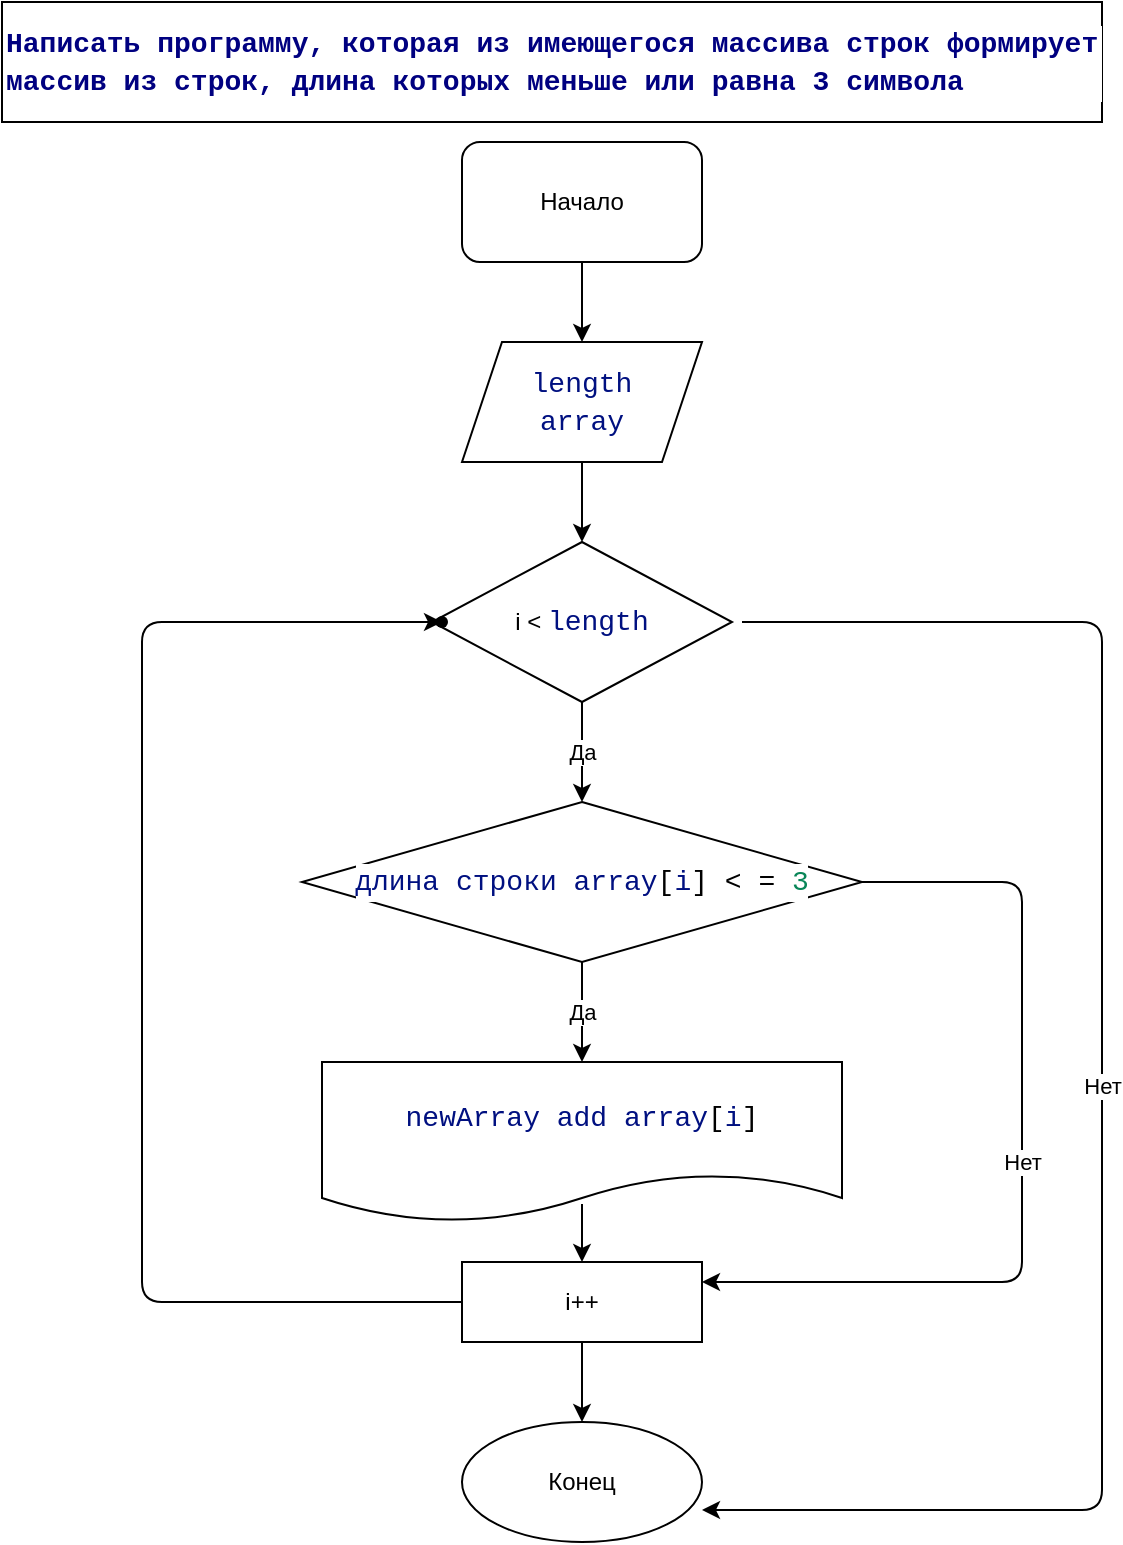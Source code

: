 <mxfile>
    <diagram id="PKL8zudxh8d166X7qx_v" name="Page-1">
        <mxGraphModel dx="1660" dy="1728" grid="1" gridSize="10" guides="1" tooltips="1" connect="1" arrows="1" fold="1" page="1" pageScale="1" pageWidth="827" pageHeight="1169" math="0" shadow="0">
            <root>
                <mxCell id="0"/>
                <mxCell id="1" parent="0"/>
                <mxCell id="2" value="&lt;div style=&quot;background-color: rgb(255 , 255 , 255) ; font-family: &amp;#34;consolas&amp;#34; , &amp;#34;courier new&amp;#34; , monospace ; font-size: 14px ; line-height: 19px&quot;&gt;&lt;span style=&quot;color: #000080 ; font-weight: bold&quot;&gt;Написать программу, которая из имеющегося массива строк формирует массив из строк, длина которых меньше или равна 3 символа&lt;/span&gt;&lt;/div&gt;" style="whiteSpace=wrap;html=1;align=left;" vertex="1" parent="1">
                    <mxGeometry x="-40" y="-20" width="550" height="60" as="geometry"/>
                </mxCell>
                <mxCell id="3" value="Начало" style="rounded=1;whiteSpace=wrap;html=1;" vertex="1" parent="1">
                    <mxGeometry x="190" y="50" width="120" height="60" as="geometry"/>
                </mxCell>
                <mxCell id="11" value="" style="edgeStyle=none;html=1;entryX=0.5;entryY=0;entryDx=0;entryDy=0;exitX=0.5;exitY=1;exitDx=0;exitDy=0;" edge="1" parent="1" source="3">
                    <mxGeometry relative="1" as="geometry">
                        <mxPoint x="250" y="120" as="sourcePoint"/>
                        <mxPoint x="250.0" y="150" as="targetPoint"/>
                    </mxGeometry>
                </mxCell>
                <mxCell id="13" value="" style="edgeStyle=none;html=1;" edge="1" parent="1" target="12">
                    <mxGeometry relative="1" as="geometry">
                        <mxPoint x="250.0" y="210" as="sourcePoint"/>
                    </mxGeometry>
                </mxCell>
                <mxCell id="15" value="Да" style="edgeStyle=none;html=1;" edge="1" parent="1" source="12" target="14">
                    <mxGeometry relative="1" as="geometry"/>
                </mxCell>
                <mxCell id="12" value="i &amp;lt;&amp;nbsp;&lt;span style=&quot;color: rgb(0 , 16 , 128) ; background-color: rgb(255 , 255 , 255) ; font-family: &amp;#34;consolas&amp;#34; , &amp;#34;courier new&amp;#34; , monospace ; font-size: 14px&quot;&gt;length&lt;/span&gt;" style="rhombus;whiteSpace=wrap;html=1;rounded=0;" vertex="1" parent="1">
                    <mxGeometry x="175" y="250" width="150" height="80" as="geometry"/>
                </mxCell>
                <mxCell id="17" value="Да" style="edgeStyle=none;html=1;" edge="1" parent="1" source="14" target="16">
                    <mxGeometry relative="1" as="geometry"/>
                </mxCell>
                <mxCell id="14" value="&lt;div style=&quot;background-color: rgb(255 , 255 , 255) ; font-family: &amp;#34;consolas&amp;#34; , &amp;#34;courier new&amp;#34; , monospace ; font-size: 14px ; line-height: 19px&quot;&gt;&lt;span style=&quot;color: #001080&quot;&gt;длина строки array&lt;/span&gt;[&lt;span style=&quot;color: #001080&quot;&gt;i&lt;/span&gt;]&amp;nbsp;&amp;lt; = &lt;span style=&quot;color: #098658&quot;&gt;3&lt;/span&gt;&lt;/div&gt;" style="rhombus;whiteSpace=wrap;html=1;rounded=0;" vertex="1" parent="1">
                    <mxGeometry x="110" y="380" width="280" height="80" as="geometry"/>
                </mxCell>
                <mxCell id="21" value="" style="edgeStyle=none;html=1;exitX=0.5;exitY=0.888;exitDx=0;exitDy=0;exitPerimeter=0;" edge="1" parent="1" source="16" target="20">
                    <mxGeometry relative="1" as="geometry"/>
                </mxCell>
                <mxCell id="16" value="&lt;div style=&quot;background-color: rgb(255 , 255 , 255) ; font-family: &amp;#34;consolas&amp;#34; , &amp;#34;courier new&amp;#34; , monospace ; font-size: 14px ; line-height: 19px&quot;&gt;&lt;span style=&quot;color: #001080&quot;&gt;newArray add&amp;nbsp;&lt;/span&gt;&lt;span style=&quot;color: #001080&quot;&gt;array&lt;/span&gt;[&lt;span style=&quot;color: #001080&quot;&gt;i&lt;/span&gt;]&lt;/div&gt;" style="shape=document;whiteSpace=wrap;html=1;boundedLbl=1;rounded=0;" vertex="1" parent="1">
                    <mxGeometry x="120" y="510" width="260" height="80" as="geometry"/>
                </mxCell>
                <mxCell id="18" value="Нет" style="edgeStyle=none;html=1;entryX=1;entryY=0.733;entryDx=0;entryDy=0;entryPerimeter=0;" edge="1" parent="1" target="24">
                    <mxGeometry relative="1" as="geometry">
                        <mxPoint x="330" y="290" as="sourcePoint"/>
                        <mxPoint x="400" y="660" as="targetPoint"/>
                        <Array as="points">
                            <mxPoint x="510" y="290"/>
                            <mxPoint x="510" y="734"/>
                        </Array>
                    </mxGeometry>
                </mxCell>
                <mxCell id="19" value="Нет" style="edgeStyle=none;html=1;entryX=1;entryY=0.25;entryDx=0;entryDy=0;" edge="1" parent="1" target="20">
                    <mxGeometry relative="1" as="geometry">
                        <mxPoint x="390" y="420" as="sourcePoint"/>
                        <mxPoint x="430" y="419.5" as="targetPoint"/>
                        <Array as="points">
                            <mxPoint x="470" y="420"/>
                            <mxPoint x="470" y="620"/>
                        </Array>
                    </mxGeometry>
                </mxCell>
                <mxCell id="23" value="" style="edgeStyle=none;html=1;" edge="1" parent="1" source="20" target="22">
                    <mxGeometry relative="1" as="geometry">
                        <Array as="points">
                            <mxPoint x="30" y="630"/>
                            <mxPoint x="30" y="290"/>
                        </Array>
                    </mxGeometry>
                </mxCell>
                <mxCell id="25" value="" style="edgeStyle=none;html=1;" edge="1" parent="1" source="20" target="24">
                    <mxGeometry relative="1" as="geometry"/>
                </mxCell>
                <mxCell id="20" value="i++" style="whiteSpace=wrap;html=1;rounded=0;" vertex="1" parent="1">
                    <mxGeometry x="190" y="610" width="120" height="40" as="geometry"/>
                </mxCell>
                <mxCell id="22" value="" style="shape=waypoint;sketch=0;size=6;pointerEvents=1;points=[];fillColor=default;resizable=0;rotatable=0;perimeter=centerPerimeter;snapToPoint=1;rounded=0;" vertex="1" parent="1">
                    <mxGeometry x="160" y="270" width="40" height="40" as="geometry"/>
                </mxCell>
                <mxCell id="24" value="Конец" style="ellipse;whiteSpace=wrap;html=1;rounded=0;" vertex="1" parent="1">
                    <mxGeometry x="190" y="690" width="120" height="60" as="geometry"/>
                </mxCell>
                <mxCell id="26" value="&lt;div style=&quot;background-color: rgb(255 , 255 , 255) ; font-family: &amp;#34;consolas&amp;#34; , &amp;#34;courier new&amp;#34; , monospace ; font-size: 14px ; line-height: 19px&quot;&gt;&lt;span style=&quot;color: rgb(0 , 16 , 128)&quot;&gt;length&lt;/span&gt;&lt;/div&gt;&lt;div style=&quot;background-color: rgb(255 , 255 , 255) ; font-family: &amp;#34;consolas&amp;#34; , &amp;#34;courier new&amp;#34; , monospace ; font-size: 14px ; line-height: 19px&quot;&gt;&lt;span style=&quot;color: rgb(0 , 16 , 128)&quot;&gt;array&lt;/span&gt;&lt;/div&gt;" style="shape=parallelogram;perimeter=parallelogramPerimeter;whiteSpace=wrap;html=1;fixedSize=1;" vertex="1" parent="1">
                    <mxGeometry x="190" y="150" width="120" height="60" as="geometry"/>
                </mxCell>
            </root>
        </mxGraphModel>
    </diagram>
</mxfile>